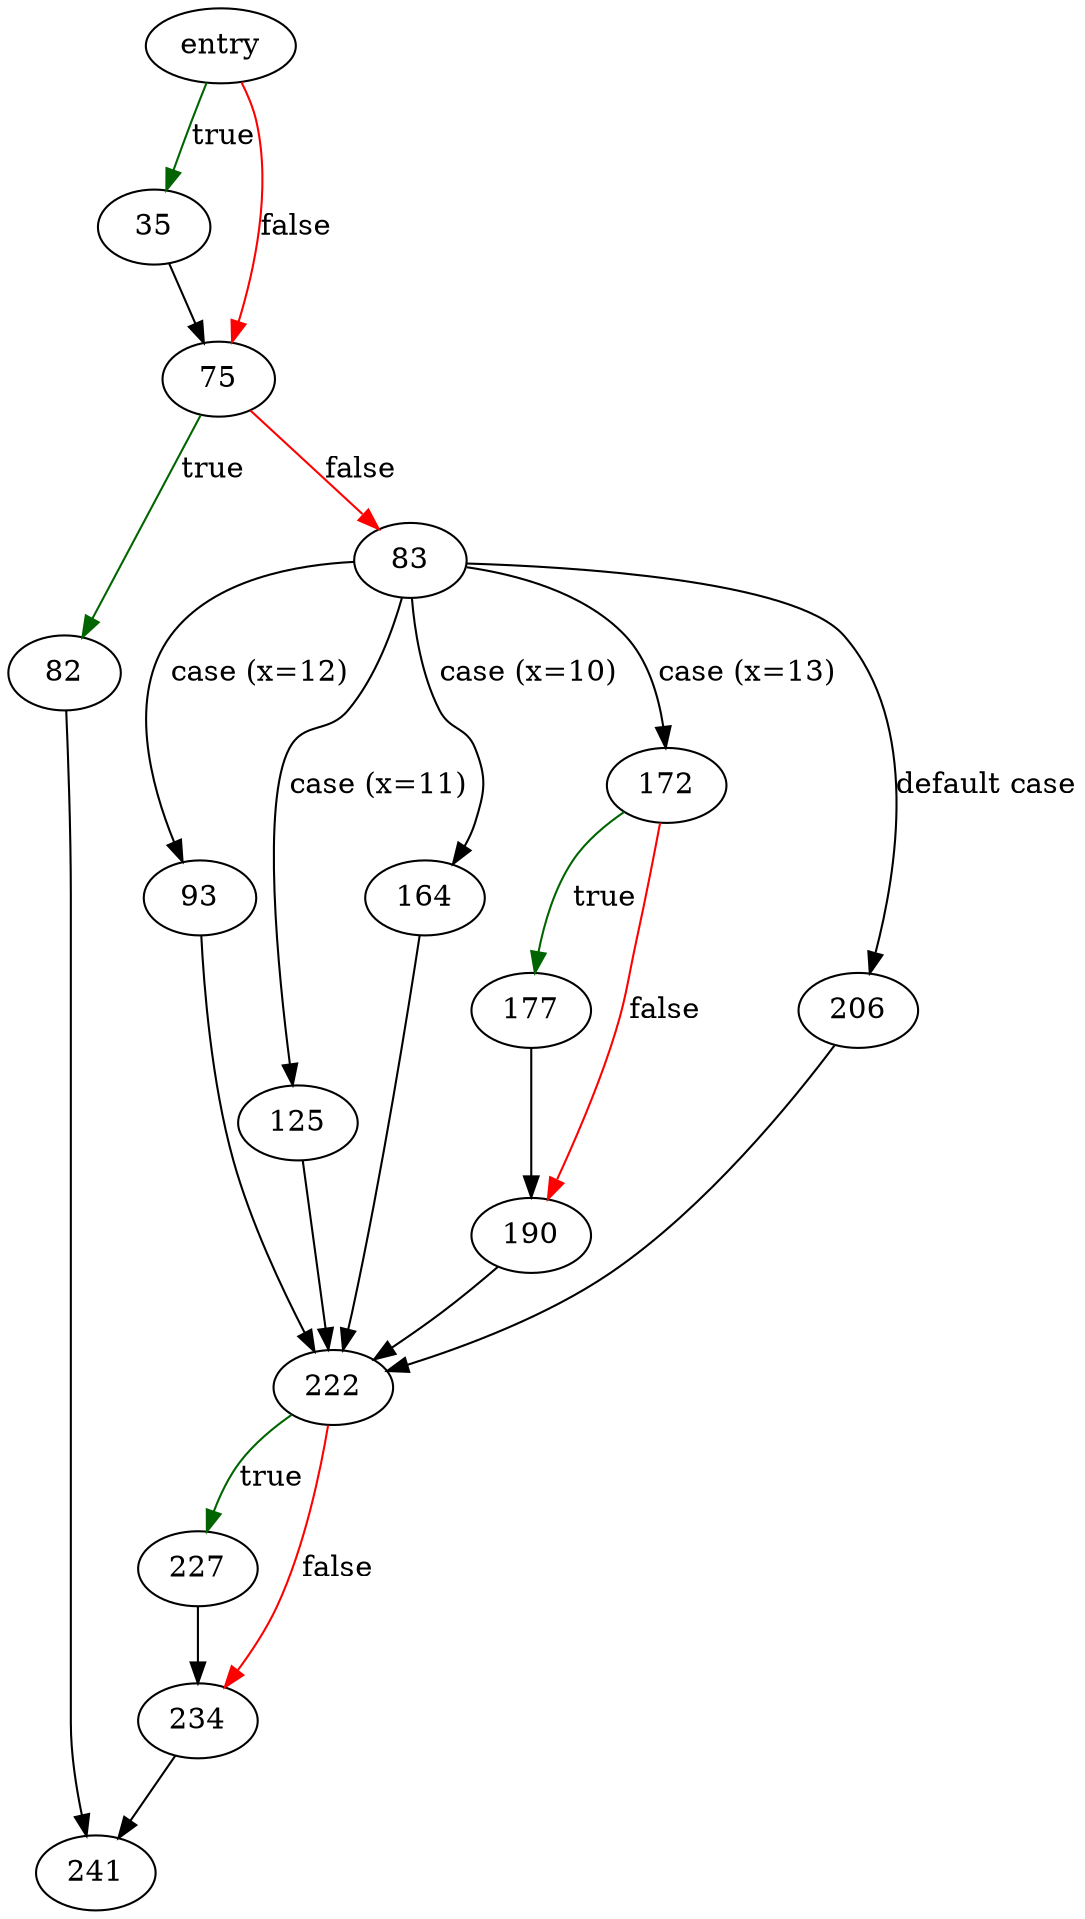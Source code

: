 digraph "generateOutputSubroutine" {
	// Node definitions.
	8 [label=entry];
	35;
	75;
	82;
	83;
	93;
	125;
	164;
	172;
	177;
	190;
	206;
	222;
	227;
	234;
	241;

	// Edge definitions.
	8 -> 35 [
		color=darkgreen
		label=true
	];
	8 -> 75 [
		color=red
		label=false
	];
	35 -> 75;
	75 -> 82 [
		color=darkgreen
		label=true
	];
	75 -> 83 [
		color=red
		label=false
	];
	82 -> 241;
	83 -> 93 [label="case (x=12)"];
	83 -> 125 [label="case (x=11)"];
	83 -> 164 [label="case (x=10)"];
	83 -> 172 [label="case (x=13)"];
	83 -> 206 [label="default case"];
	93 -> 222;
	125 -> 222;
	164 -> 222;
	172 -> 177 [
		color=darkgreen
		label=true
	];
	172 -> 190 [
		color=red
		label=false
	];
	177 -> 190;
	190 -> 222;
	206 -> 222;
	222 -> 227 [
		color=darkgreen
		label=true
	];
	222 -> 234 [
		color=red
		label=false
	];
	227 -> 234;
	234 -> 241;
}